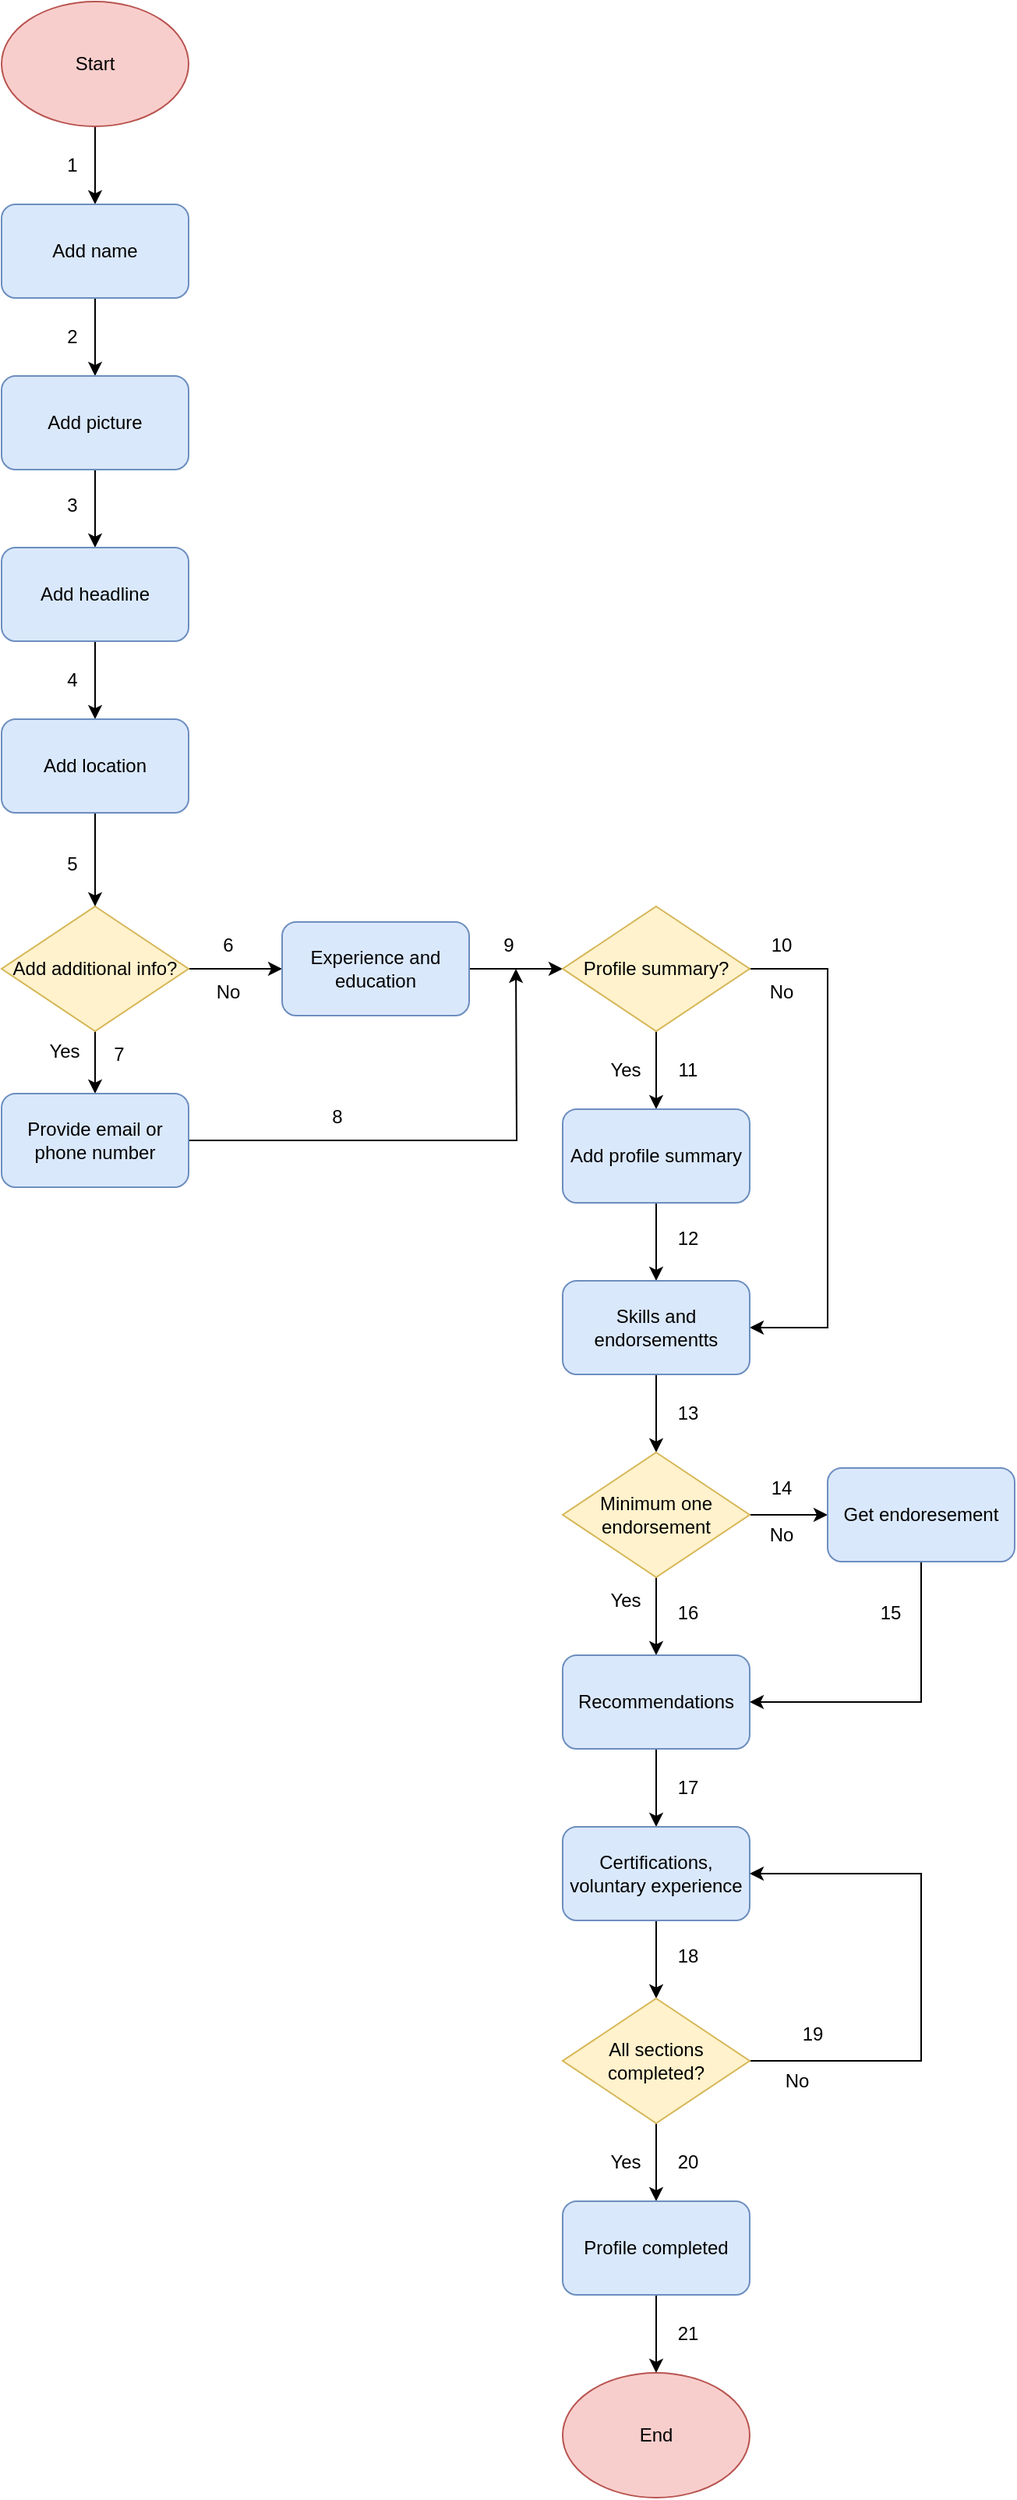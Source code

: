 <mxfile version="21.6.5" type="device">
  <diagram name="Page-1" id="6IzOGxR9PSqKDzpqtdA6">
    <mxGraphModel dx="880" dy="1546" grid="1" gridSize="10" guides="1" tooltips="1" connect="1" arrows="1" fold="1" page="1" pageScale="1" pageWidth="850" pageHeight="1100" math="0" shadow="0">
      <root>
        <mxCell id="0" />
        <mxCell id="1" parent="0" />
        <mxCell id="spTVyyW4fHagzauWtHll-5" value="" style="edgeStyle=orthogonalEdgeStyle;rounded=0;orthogonalLoop=1;jettySize=auto;html=1;" edge="1" parent="1" source="spTVyyW4fHagzauWtHll-1" target="spTVyyW4fHagzauWtHll-4">
          <mxGeometry relative="1" as="geometry" />
        </mxCell>
        <mxCell id="spTVyyW4fHagzauWtHll-1" value="Start" style="ellipse;whiteSpace=wrap;html=1;fillColor=#f8cecc;strokeColor=#b85450;" vertex="1" parent="1">
          <mxGeometry x="100" y="-300" width="120" height="80" as="geometry" />
        </mxCell>
        <mxCell id="spTVyyW4fHagzauWtHll-40" value="" style="edgeStyle=orthogonalEdgeStyle;rounded=0;orthogonalLoop=1;jettySize=auto;html=1;" edge="1" parent="1" source="spTVyyW4fHagzauWtHll-4" target="spTVyyW4fHagzauWtHll-39">
          <mxGeometry relative="1" as="geometry" />
        </mxCell>
        <mxCell id="spTVyyW4fHagzauWtHll-4" value="Add name" style="rounded=1;whiteSpace=wrap;html=1;fillColor=#dae8fc;strokeColor=#6c8ebf;" vertex="1" parent="1">
          <mxGeometry x="100" y="-170" width="120" height="60" as="geometry" />
        </mxCell>
        <mxCell id="spTVyyW4fHagzauWtHll-9" value="" style="edgeStyle=orthogonalEdgeStyle;rounded=0;orthogonalLoop=1;jettySize=auto;html=1;" edge="1" parent="1" source="spTVyyW4fHagzauWtHll-6" target="spTVyyW4fHagzauWtHll-8">
          <mxGeometry relative="1" as="geometry" />
        </mxCell>
        <mxCell id="spTVyyW4fHagzauWtHll-11" value="" style="edgeStyle=orthogonalEdgeStyle;rounded=0;orthogonalLoop=1;jettySize=auto;html=1;" edge="1" parent="1" source="spTVyyW4fHagzauWtHll-6" target="spTVyyW4fHagzauWtHll-10">
          <mxGeometry relative="1" as="geometry" />
        </mxCell>
        <mxCell id="spTVyyW4fHagzauWtHll-6" value="Add additional info?" style="rhombus;whiteSpace=wrap;html=1;fillColor=#fff2cc;strokeColor=#d6b656;" vertex="1" parent="1">
          <mxGeometry x="100" y="280" width="120" height="80" as="geometry" />
        </mxCell>
        <mxCell id="spTVyyW4fHagzauWtHll-15" style="edgeStyle=orthogonalEdgeStyle;rounded=0;orthogonalLoop=1;jettySize=auto;html=1;" edge="1" parent="1" source="spTVyyW4fHagzauWtHll-8">
          <mxGeometry relative="1" as="geometry">
            <mxPoint x="430" y="320" as="targetPoint" />
          </mxGeometry>
        </mxCell>
        <mxCell id="spTVyyW4fHagzauWtHll-8" value="Provide email or phone number" style="rounded=1;whiteSpace=wrap;html=1;fillColor=#dae8fc;strokeColor=#6c8ebf;" vertex="1" parent="1">
          <mxGeometry x="100" y="400" width="120" height="60" as="geometry" />
        </mxCell>
        <mxCell id="spTVyyW4fHagzauWtHll-13" value="" style="edgeStyle=orthogonalEdgeStyle;rounded=0;orthogonalLoop=1;jettySize=auto;html=1;" edge="1" parent="1" source="spTVyyW4fHagzauWtHll-10" target="spTVyyW4fHagzauWtHll-12">
          <mxGeometry relative="1" as="geometry" />
        </mxCell>
        <mxCell id="spTVyyW4fHagzauWtHll-10" value="Experience and education" style="rounded=1;whiteSpace=wrap;html=1;fillColor=#dae8fc;strokeColor=#6c8ebf;" vertex="1" parent="1">
          <mxGeometry x="280" y="290" width="120" height="60" as="geometry" />
        </mxCell>
        <mxCell id="spTVyyW4fHagzauWtHll-17" value="" style="edgeStyle=orthogonalEdgeStyle;rounded=0;orthogonalLoop=1;jettySize=auto;html=1;entryX=1;entryY=0.5;entryDx=0;entryDy=0;" edge="1" parent="1" source="spTVyyW4fHagzauWtHll-12" target="spTVyyW4fHagzauWtHll-20">
          <mxGeometry relative="1" as="geometry">
            <mxPoint x="640" y="320" as="targetPoint" />
            <Array as="points">
              <mxPoint x="630" y="320" />
              <mxPoint x="630" y="550" />
            </Array>
          </mxGeometry>
        </mxCell>
        <mxCell id="spTVyyW4fHagzauWtHll-19" value="" style="edgeStyle=orthogonalEdgeStyle;rounded=0;orthogonalLoop=1;jettySize=auto;html=1;" edge="1" parent="1" source="spTVyyW4fHagzauWtHll-12" target="spTVyyW4fHagzauWtHll-18">
          <mxGeometry relative="1" as="geometry" />
        </mxCell>
        <mxCell id="spTVyyW4fHagzauWtHll-12" value="Profile summary?" style="rhombus;whiteSpace=wrap;html=1;fillColor=#fff2cc;strokeColor=#d6b656;" vertex="1" parent="1">
          <mxGeometry x="460" y="280" width="120" height="80" as="geometry" />
        </mxCell>
        <mxCell id="spTVyyW4fHagzauWtHll-21" value="" style="edgeStyle=orthogonalEdgeStyle;rounded=0;orthogonalLoop=1;jettySize=auto;html=1;" edge="1" parent="1" source="spTVyyW4fHagzauWtHll-18" target="spTVyyW4fHagzauWtHll-20">
          <mxGeometry relative="1" as="geometry" />
        </mxCell>
        <mxCell id="spTVyyW4fHagzauWtHll-18" value="Add profile summary" style="rounded=1;whiteSpace=wrap;html=1;fillColor=#dae8fc;strokeColor=#6c8ebf;" vertex="1" parent="1">
          <mxGeometry x="460" y="410" width="120" height="60" as="geometry" />
        </mxCell>
        <mxCell id="spTVyyW4fHagzauWtHll-23" value="" style="edgeStyle=orthogonalEdgeStyle;rounded=0;orthogonalLoop=1;jettySize=auto;html=1;" edge="1" parent="1" source="spTVyyW4fHagzauWtHll-20" target="spTVyyW4fHagzauWtHll-22">
          <mxGeometry relative="1" as="geometry" />
        </mxCell>
        <mxCell id="spTVyyW4fHagzauWtHll-20" value="Skills and endorsementts" style="whiteSpace=wrap;html=1;rounded=1;fillColor=#dae8fc;strokeColor=#6c8ebf;" vertex="1" parent="1">
          <mxGeometry x="460" y="520" width="120" height="60" as="geometry" />
        </mxCell>
        <mxCell id="spTVyyW4fHagzauWtHll-25" value="" style="edgeStyle=orthogonalEdgeStyle;rounded=0;orthogonalLoop=1;jettySize=auto;html=1;" edge="1" parent="1" source="spTVyyW4fHagzauWtHll-22" target="spTVyyW4fHagzauWtHll-24">
          <mxGeometry relative="1" as="geometry" />
        </mxCell>
        <mxCell id="spTVyyW4fHagzauWtHll-27" value="" style="edgeStyle=orthogonalEdgeStyle;rounded=0;orthogonalLoop=1;jettySize=auto;html=1;" edge="1" parent="1" source="spTVyyW4fHagzauWtHll-22" target="spTVyyW4fHagzauWtHll-26">
          <mxGeometry relative="1" as="geometry" />
        </mxCell>
        <mxCell id="spTVyyW4fHagzauWtHll-22" value="Minimum one endorsement" style="rhombus;whiteSpace=wrap;html=1;fillColor=#fff2cc;strokeColor=#d6b656;" vertex="1" parent="1">
          <mxGeometry x="460" y="630" width="120" height="80" as="geometry" />
        </mxCell>
        <mxCell id="spTVyyW4fHagzauWtHll-30" value="" style="edgeStyle=orthogonalEdgeStyle;rounded=0;orthogonalLoop=1;jettySize=auto;html=1;" edge="1" parent="1" source="spTVyyW4fHagzauWtHll-24" target="spTVyyW4fHagzauWtHll-29">
          <mxGeometry relative="1" as="geometry" />
        </mxCell>
        <mxCell id="spTVyyW4fHagzauWtHll-24" value="Recommendations" style="whiteSpace=wrap;html=1;rounded=1;fillColor=#dae8fc;strokeColor=#6c8ebf;" vertex="1" parent="1">
          <mxGeometry x="460" y="760" width="120" height="60" as="geometry" />
        </mxCell>
        <mxCell id="spTVyyW4fHagzauWtHll-28" style="edgeStyle=orthogonalEdgeStyle;rounded=0;orthogonalLoop=1;jettySize=auto;html=1;entryX=1;entryY=0.5;entryDx=0;entryDy=0;" edge="1" parent="1" source="spTVyyW4fHagzauWtHll-26" target="spTVyyW4fHagzauWtHll-24">
          <mxGeometry relative="1" as="geometry">
            <Array as="points">
              <mxPoint x="690" y="790" />
            </Array>
          </mxGeometry>
        </mxCell>
        <mxCell id="spTVyyW4fHagzauWtHll-26" value="Get endoresement" style="whiteSpace=wrap;html=1;rounded=1;fillColor=#dae8fc;strokeColor=#6c8ebf;" vertex="1" parent="1">
          <mxGeometry x="630" y="640" width="120" height="60" as="geometry" />
        </mxCell>
        <mxCell id="spTVyyW4fHagzauWtHll-32" value="" style="edgeStyle=orthogonalEdgeStyle;rounded=0;orthogonalLoop=1;jettySize=auto;html=1;" edge="1" parent="1" source="spTVyyW4fHagzauWtHll-29" target="spTVyyW4fHagzauWtHll-31">
          <mxGeometry relative="1" as="geometry" />
        </mxCell>
        <mxCell id="spTVyyW4fHagzauWtHll-29" value="Certifications, voluntary experience" style="whiteSpace=wrap;html=1;rounded=1;fillColor=#dae8fc;strokeColor=#6c8ebf;" vertex="1" parent="1">
          <mxGeometry x="460" y="870" width="120" height="60" as="geometry" />
        </mxCell>
        <mxCell id="spTVyyW4fHagzauWtHll-33" style="edgeStyle=orthogonalEdgeStyle;rounded=0;orthogonalLoop=1;jettySize=auto;html=1;entryX=1;entryY=0.5;entryDx=0;entryDy=0;" edge="1" parent="1" source="spTVyyW4fHagzauWtHll-31" target="spTVyyW4fHagzauWtHll-29">
          <mxGeometry relative="1" as="geometry">
            <Array as="points">
              <mxPoint x="690" y="1020" />
              <mxPoint x="690" y="900" />
            </Array>
          </mxGeometry>
        </mxCell>
        <mxCell id="spTVyyW4fHagzauWtHll-35" value="" style="edgeStyle=orthogonalEdgeStyle;rounded=0;orthogonalLoop=1;jettySize=auto;html=1;" edge="1" parent="1" source="spTVyyW4fHagzauWtHll-31" target="spTVyyW4fHagzauWtHll-34">
          <mxGeometry relative="1" as="geometry" />
        </mxCell>
        <mxCell id="spTVyyW4fHagzauWtHll-31" value="All sections completed?" style="rhombus;whiteSpace=wrap;html=1;fillColor=#fff2cc;strokeColor=#d6b656;" vertex="1" parent="1">
          <mxGeometry x="460" y="980" width="120" height="80" as="geometry" />
        </mxCell>
        <mxCell id="spTVyyW4fHagzauWtHll-38" value="" style="edgeStyle=orthogonalEdgeStyle;rounded=0;orthogonalLoop=1;jettySize=auto;html=1;" edge="1" parent="1" source="spTVyyW4fHagzauWtHll-34" target="spTVyyW4fHagzauWtHll-37">
          <mxGeometry relative="1" as="geometry" />
        </mxCell>
        <mxCell id="spTVyyW4fHagzauWtHll-34" value="Profile completed" style="whiteSpace=wrap;html=1;rounded=1;fillColor=#dae8fc;strokeColor=#6c8ebf;" vertex="1" parent="1">
          <mxGeometry x="460" y="1110" width="120" height="60" as="geometry" />
        </mxCell>
        <mxCell id="spTVyyW4fHagzauWtHll-37" value="End" style="ellipse;whiteSpace=wrap;html=1;fillColor=#f8cecc;strokeColor=#b85450;" vertex="1" parent="1">
          <mxGeometry x="460" y="1220" width="120" height="80" as="geometry" />
        </mxCell>
        <mxCell id="spTVyyW4fHagzauWtHll-44" value="" style="edgeStyle=orthogonalEdgeStyle;rounded=0;orthogonalLoop=1;jettySize=auto;html=1;entryX=0.5;entryY=0;entryDx=0;entryDy=0;" edge="1" parent="1" source="spTVyyW4fHagzauWtHll-39" target="spTVyyW4fHagzauWtHll-43">
          <mxGeometry relative="1" as="geometry">
            <mxPoint x="160" y="40" as="targetPoint" />
          </mxGeometry>
        </mxCell>
        <mxCell id="spTVyyW4fHagzauWtHll-39" value="Add picture" style="whiteSpace=wrap;html=1;rounded=1;fillColor=#dae8fc;strokeColor=#6c8ebf;" vertex="1" parent="1">
          <mxGeometry x="100" y="-60" width="120" height="60" as="geometry" />
        </mxCell>
        <mxCell id="spTVyyW4fHagzauWtHll-46" value="" style="edgeStyle=orthogonalEdgeStyle;rounded=0;orthogonalLoop=1;jettySize=auto;html=1;" edge="1" parent="1" source="spTVyyW4fHagzauWtHll-43" target="spTVyyW4fHagzauWtHll-45">
          <mxGeometry relative="1" as="geometry" />
        </mxCell>
        <mxCell id="spTVyyW4fHagzauWtHll-43" value="Add headline" style="rounded=1;whiteSpace=wrap;html=1;fillColor=#dae8fc;strokeColor=#6c8ebf;" vertex="1" parent="1">
          <mxGeometry x="100" y="50" width="120" height="60" as="geometry" />
        </mxCell>
        <mxCell id="spTVyyW4fHagzauWtHll-47" value="" style="edgeStyle=orthogonalEdgeStyle;rounded=0;orthogonalLoop=1;jettySize=auto;html=1;" edge="1" parent="1" source="spTVyyW4fHagzauWtHll-45" target="spTVyyW4fHagzauWtHll-6">
          <mxGeometry relative="1" as="geometry" />
        </mxCell>
        <mxCell id="spTVyyW4fHagzauWtHll-45" value="Add location" style="rounded=1;whiteSpace=wrap;html=1;fillColor=#dae8fc;strokeColor=#6c8ebf;" vertex="1" parent="1">
          <mxGeometry x="100" y="160" width="120" height="60" as="geometry" />
        </mxCell>
        <mxCell id="spTVyyW4fHagzauWtHll-48" value="1" style="text;html=1;align=center;verticalAlign=middle;resizable=0;points=[];autosize=1;strokeColor=none;fillColor=none;" vertex="1" parent="1">
          <mxGeometry x="130" y="-210" width="30" height="30" as="geometry" />
        </mxCell>
        <mxCell id="spTVyyW4fHagzauWtHll-49" value="2" style="text;html=1;align=center;verticalAlign=middle;resizable=0;points=[];autosize=1;strokeColor=none;fillColor=none;" vertex="1" parent="1">
          <mxGeometry x="130" y="-100" width="30" height="30" as="geometry" />
        </mxCell>
        <mxCell id="spTVyyW4fHagzauWtHll-50" value="3" style="text;html=1;align=center;verticalAlign=middle;resizable=0;points=[];autosize=1;strokeColor=none;fillColor=none;" vertex="1" parent="1">
          <mxGeometry x="130" y="8" width="30" height="30" as="geometry" />
        </mxCell>
        <mxCell id="spTVyyW4fHagzauWtHll-51" value="4" style="text;html=1;align=center;verticalAlign=middle;resizable=0;points=[];autosize=1;strokeColor=none;fillColor=none;" vertex="1" parent="1">
          <mxGeometry x="130" y="120" width="30" height="30" as="geometry" />
        </mxCell>
        <mxCell id="spTVyyW4fHagzauWtHll-52" value="5" style="text;html=1;align=center;verticalAlign=middle;resizable=0;points=[];autosize=1;strokeColor=none;fillColor=none;" vertex="1" parent="1">
          <mxGeometry x="130" y="238" width="30" height="30" as="geometry" />
        </mxCell>
        <mxCell id="spTVyyW4fHagzauWtHll-53" value="6" style="text;html=1;align=center;verticalAlign=middle;resizable=0;points=[];autosize=1;strokeColor=none;fillColor=none;" vertex="1" parent="1">
          <mxGeometry x="230" y="290" width="30" height="30" as="geometry" />
        </mxCell>
        <mxCell id="spTVyyW4fHagzauWtHll-54" value="7" style="text;html=1;align=center;verticalAlign=middle;resizable=0;points=[];autosize=1;strokeColor=none;fillColor=none;" vertex="1" parent="1">
          <mxGeometry x="160" y="360" width="30" height="30" as="geometry" />
        </mxCell>
        <mxCell id="spTVyyW4fHagzauWtHll-55" value="9" style="text;html=1;align=center;verticalAlign=middle;resizable=0;points=[];autosize=1;strokeColor=none;fillColor=none;" vertex="1" parent="1">
          <mxGeometry x="410" y="290" width="30" height="30" as="geometry" />
        </mxCell>
        <mxCell id="spTVyyW4fHagzauWtHll-56" value="8" style="text;html=1;align=center;verticalAlign=middle;resizable=0;points=[];autosize=1;strokeColor=none;fillColor=none;" vertex="1" parent="1">
          <mxGeometry x="300" y="400" width="30" height="30" as="geometry" />
        </mxCell>
        <mxCell id="spTVyyW4fHagzauWtHll-57" value="10" style="text;html=1;align=center;verticalAlign=middle;resizable=0;points=[];autosize=1;strokeColor=none;fillColor=none;" vertex="1" parent="1">
          <mxGeometry x="580" y="290" width="40" height="30" as="geometry" />
        </mxCell>
        <mxCell id="spTVyyW4fHagzauWtHll-58" value="11" style="text;html=1;align=center;verticalAlign=middle;resizable=0;points=[];autosize=1;strokeColor=none;fillColor=none;" vertex="1" parent="1">
          <mxGeometry x="520" y="370" width="40" height="30" as="geometry" />
        </mxCell>
        <mxCell id="spTVyyW4fHagzauWtHll-59" value="12" style="text;html=1;align=center;verticalAlign=middle;resizable=0;points=[];autosize=1;strokeColor=none;fillColor=none;" vertex="1" parent="1">
          <mxGeometry x="520" y="478" width="40" height="30" as="geometry" />
        </mxCell>
        <mxCell id="spTVyyW4fHagzauWtHll-60" value="13" style="text;html=1;align=center;verticalAlign=middle;resizable=0;points=[];autosize=1;strokeColor=none;fillColor=none;" vertex="1" parent="1">
          <mxGeometry x="520" y="590" width="40" height="30" as="geometry" />
        </mxCell>
        <mxCell id="spTVyyW4fHagzauWtHll-61" value="14" style="text;html=1;align=center;verticalAlign=middle;resizable=0;points=[];autosize=1;strokeColor=none;fillColor=none;" vertex="1" parent="1">
          <mxGeometry x="580" y="638" width="40" height="30" as="geometry" />
        </mxCell>
        <mxCell id="spTVyyW4fHagzauWtHll-62" value="15" style="text;html=1;align=center;verticalAlign=middle;resizable=0;points=[];autosize=1;strokeColor=none;fillColor=none;" vertex="1" parent="1">
          <mxGeometry x="650" y="718" width="40" height="30" as="geometry" />
        </mxCell>
        <mxCell id="spTVyyW4fHagzauWtHll-63" value="16" style="text;html=1;align=center;verticalAlign=middle;resizable=0;points=[];autosize=1;strokeColor=none;fillColor=none;" vertex="1" parent="1">
          <mxGeometry x="520" y="718" width="40" height="30" as="geometry" />
        </mxCell>
        <mxCell id="spTVyyW4fHagzauWtHll-64" value="17" style="text;html=1;align=center;verticalAlign=middle;resizable=0;points=[];autosize=1;strokeColor=none;fillColor=none;" vertex="1" parent="1">
          <mxGeometry x="520" y="830" width="40" height="30" as="geometry" />
        </mxCell>
        <mxCell id="spTVyyW4fHagzauWtHll-65" value="18" style="text;html=1;align=center;verticalAlign=middle;resizable=0;points=[];autosize=1;strokeColor=none;fillColor=none;" vertex="1" parent="1">
          <mxGeometry x="520" y="938" width="40" height="30" as="geometry" />
        </mxCell>
        <mxCell id="spTVyyW4fHagzauWtHll-66" value="19" style="text;html=1;align=center;verticalAlign=middle;resizable=0;points=[];autosize=1;strokeColor=none;fillColor=none;" vertex="1" parent="1">
          <mxGeometry x="600" y="988" width="40" height="30" as="geometry" />
        </mxCell>
        <mxCell id="spTVyyW4fHagzauWtHll-67" value="20" style="text;html=1;align=center;verticalAlign=middle;resizable=0;points=[];autosize=1;strokeColor=none;fillColor=none;" vertex="1" parent="1">
          <mxGeometry x="520" y="1070" width="40" height="30" as="geometry" />
        </mxCell>
        <mxCell id="spTVyyW4fHagzauWtHll-68" value="21" style="text;html=1;align=center;verticalAlign=middle;resizable=0;points=[];autosize=1;strokeColor=none;fillColor=none;" vertex="1" parent="1">
          <mxGeometry x="520" y="1180" width="40" height="30" as="geometry" />
        </mxCell>
        <mxCell id="spTVyyW4fHagzauWtHll-69" value="Yes" style="text;html=1;align=center;verticalAlign=middle;resizable=0;points=[];autosize=1;strokeColor=none;fillColor=none;" vertex="1" parent="1">
          <mxGeometry x="120" y="358" width="40" height="30" as="geometry" />
        </mxCell>
        <mxCell id="spTVyyW4fHagzauWtHll-70" value="No" style="text;html=1;align=center;verticalAlign=middle;resizable=0;points=[];autosize=1;strokeColor=none;fillColor=none;" vertex="1" parent="1">
          <mxGeometry x="225" y="320" width="40" height="30" as="geometry" />
        </mxCell>
        <mxCell id="spTVyyW4fHagzauWtHll-71" value="Yes" style="text;html=1;align=center;verticalAlign=middle;resizable=0;points=[];autosize=1;strokeColor=none;fillColor=none;" vertex="1" parent="1">
          <mxGeometry x="480" y="370" width="40" height="30" as="geometry" />
        </mxCell>
        <mxCell id="spTVyyW4fHagzauWtHll-72" value="No" style="text;html=1;align=center;verticalAlign=middle;resizable=0;points=[];autosize=1;strokeColor=none;fillColor=none;" vertex="1" parent="1">
          <mxGeometry x="580" y="320" width="40" height="30" as="geometry" />
        </mxCell>
        <mxCell id="spTVyyW4fHagzauWtHll-73" value="Yes" style="text;html=1;align=center;verticalAlign=middle;resizable=0;points=[];autosize=1;strokeColor=none;fillColor=none;" vertex="1" parent="1">
          <mxGeometry x="480" y="710" width="40" height="30" as="geometry" />
        </mxCell>
        <mxCell id="spTVyyW4fHagzauWtHll-74" value="No" style="text;html=1;align=center;verticalAlign=middle;resizable=0;points=[];autosize=1;strokeColor=none;fillColor=none;" vertex="1" parent="1">
          <mxGeometry x="580" y="668" width="40" height="30" as="geometry" />
        </mxCell>
        <mxCell id="spTVyyW4fHagzauWtHll-75" value="Yes" style="text;html=1;align=center;verticalAlign=middle;resizable=0;points=[];autosize=1;strokeColor=none;fillColor=none;" vertex="1" parent="1">
          <mxGeometry x="480" y="1070" width="40" height="30" as="geometry" />
        </mxCell>
        <mxCell id="spTVyyW4fHagzauWtHll-76" value="No" style="text;html=1;align=center;verticalAlign=middle;resizable=0;points=[];autosize=1;strokeColor=none;fillColor=none;" vertex="1" parent="1">
          <mxGeometry x="590" y="1018" width="40" height="30" as="geometry" />
        </mxCell>
      </root>
    </mxGraphModel>
  </diagram>
</mxfile>

